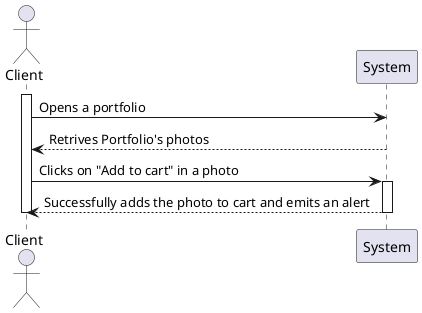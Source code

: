 @startuml

actor Client
participant System

activate Client
Client -> System: Opens a portfolio
System --> Client : Retrives Portfolio's photos
Client -> System: Clicks on "Add to cart" in a photo
activate System
System --> Client: Successfully adds the photo to cart and emits an alert
deactivate System
deactivate Client

@enduml